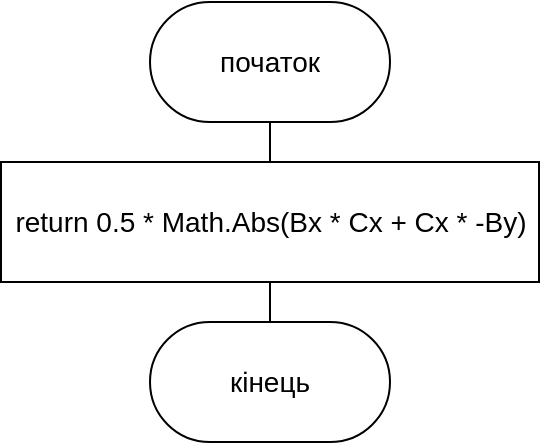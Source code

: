 <mxfile version="22.1.2" type="device" pages="3">
  <diagram id="C5RBs43oDa-KdzZeNtuy" name="CalcTriangleSquare">
    <mxGraphModel dx="474" dy="477" grid="1" gridSize="10" guides="1" tooltips="1" connect="1" arrows="1" fold="1" page="1" pageScale="1" pageWidth="827" pageHeight="1169" math="0" shadow="0">
      <root>
        <mxCell id="WIyWlLk6GJQsqaUBKTNV-0" />
        <mxCell id="WIyWlLk6GJQsqaUBKTNV-1" parent="WIyWlLk6GJQsqaUBKTNV-0" />
        <mxCell id="2gL2oOnn0Mg9irfDAm8a-0" value="початок" style="rounded=1;whiteSpace=wrap;html=1;arcSize=50;fontSize=14;" vertex="1" parent="WIyWlLk6GJQsqaUBKTNV-1">
          <mxGeometry x="354" y="20" width="120" height="60" as="geometry" />
        </mxCell>
        <mxCell id="2gL2oOnn0Mg9irfDAm8a-3" value="return 0.5 * Math.Abs(Bx * Cx + Cx * -By)" style="rounded=0;whiteSpace=wrap;html=1;fontSize=14;" vertex="1" parent="WIyWlLk6GJQsqaUBKTNV-1">
          <mxGeometry x="279.5" y="100" width="269" height="60" as="geometry" />
        </mxCell>
        <mxCell id="2gL2oOnn0Mg9irfDAm8a-4" value="" style="endArrow=none;html=1;rounded=0;entryX=0.5;entryY=1;entryDx=0;entryDy=0;exitX=0.5;exitY=0;exitDx=0;exitDy=0;fontSize=14;" edge="1" parent="WIyWlLk6GJQsqaUBKTNV-1" source="2gL2oOnn0Mg9irfDAm8a-3" target="2gL2oOnn0Mg9irfDAm8a-0">
          <mxGeometry width="50" height="50" relative="1" as="geometry">
            <mxPoint x="390" y="300" as="sourcePoint" />
            <mxPoint x="440" y="250" as="targetPoint" />
          </mxGeometry>
        </mxCell>
        <mxCell id="2gL2oOnn0Mg9irfDAm8a-6" value="кінець" style="rounded=1;whiteSpace=wrap;html=1;arcSize=50;fontSize=14;" vertex="1" parent="WIyWlLk6GJQsqaUBKTNV-1">
          <mxGeometry x="354" y="180" width="120" height="60" as="geometry" />
        </mxCell>
        <mxCell id="2gL2oOnn0Mg9irfDAm8a-7" value="" style="endArrow=none;html=1;rounded=0;exitX=0.5;exitY=1;exitDx=0;exitDy=0;entryX=0.5;entryY=0;entryDx=0;entryDy=0;fontSize=14;" edge="1" parent="WIyWlLk6GJQsqaUBKTNV-1" source="2gL2oOnn0Mg9irfDAm8a-3" target="2gL2oOnn0Mg9irfDAm8a-6">
          <mxGeometry width="50" height="50" relative="1" as="geometry">
            <mxPoint x="330" y="150" as="sourcePoint" />
            <mxPoint x="380" y="100" as="targetPoint" />
          </mxGeometry>
        </mxCell>
      </root>
    </mxGraphModel>
  </diagram>
  <diagram id="hcGwzmXe8uZUH9uK7yvZ" name="CalcTriangleSquareByPoints">
    <mxGraphModel dx="401" dy="750" grid="1" gridSize="10" guides="1" tooltips="1" connect="1" arrows="1" fold="1" page="1" pageScale="1" pageWidth="827" pageHeight="1169" math="0" shadow="0">
      <root>
        <mxCell id="0" />
        <mxCell id="1" parent="0" />
        <mxCell id="JpygtmGUlaqw3v9l4kDA-1" value="початок" style="rounded=1;whiteSpace=wrap;html=1;arcSize=50;fontSize=14;" vertex="1" parent="1">
          <mxGeometry x="414" y="10" width="120" height="60" as="geometry" />
        </mxCell>
        <mxCell id="JpygtmGUlaqw3v9l4kDA-2" value="MODULE_A = Math.Abs(a)" style="rounded=0;whiteSpace=wrap;html=1;fontSize=14;" vertex="1" parent="1">
          <mxGeometry x="369" y="100" width="210" height="60" as="geometry" />
        </mxCell>
        <mxCell id="JpygtmGUlaqw3v9l4kDA-5" value="MODULE_B = Math.Abs(B)" style="rounded=0;whiteSpace=wrap;html=1;fontSize=14;" vertex="1" parent="1">
          <mxGeometry x="369" y="190" width="210" height="60" as="geometry" />
        </mxCell>
        <mxCell id="JpygtmGUlaqw3v9l4kDA-6" value="tempSquare, solutionSquare = Int.MaxValue" style="rounded=0;whiteSpace=wrap;html=1;fontSize=14;" vertex="1" parent="1">
          <mxGeometry x="369" y="280" width="210" height="60" as="geometry" />
        </mxCell>
        <mxCell id="JpygtmGUlaqw3v9l4kDA-7" value="" style="endArrow=none;html=1;rounded=0;entryX=0.5;entryY=1;entryDx=0;entryDy=0;exitX=0.5;exitY=0;exitDx=0;exitDy=0;fontSize=14;" edge="1" parent="1" source="JpygtmGUlaqw3v9l4kDA-2" target="JpygtmGUlaqw3v9l4kDA-1">
          <mxGeometry width="50" height="50" relative="1" as="geometry">
            <mxPoint x="370" y="290" as="sourcePoint" />
            <mxPoint x="420" y="240" as="targetPoint" />
          </mxGeometry>
        </mxCell>
        <mxCell id="JpygtmGUlaqw3v9l4kDA-8" value="" style="endArrow=none;html=1;rounded=0;entryX=0.5;entryY=0;entryDx=0;entryDy=0;exitX=0.5;exitY=1;exitDx=0;exitDy=0;fontSize=14;" edge="1" parent="1" source="JpygtmGUlaqw3v9l4kDA-2" target="JpygtmGUlaqw3v9l4kDA-5">
          <mxGeometry width="50" height="50" relative="1" as="geometry">
            <mxPoint x="370" y="290" as="sourcePoint" />
            <mxPoint x="420" y="240" as="targetPoint" />
          </mxGeometry>
        </mxCell>
        <mxCell id="JpygtmGUlaqw3v9l4kDA-9" value="" style="endArrow=none;html=1;rounded=0;exitX=0.5;exitY=0;exitDx=0;exitDy=0;entryX=0.5;entryY=1;entryDx=0;entryDy=0;fontSize=14;" edge="1" parent="1" source="JpygtmGUlaqw3v9l4kDA-6" target="JpygtmGUlaqw3v9l4kDA-5">
          <mxGeometry width="50" height="50" relative="1" as="geometry">
            <mxPoint x="370" y="290" as="sourcePoint" />
            <mxPoint x="420" y="240" as="targetPoint" />
          </mxGeometry>
        </mxCell>
        <mxCell id="JpygtmGUlaqw3v9l4kDA-35" style="edgeStyle=orthogonalEdgeStyle;rounded=0;orthogonalLoop=1;jettySize=auto;html=1;exitX=1;exitY=0.5;exitDx=0;exitDy=0;entryX=0.5;entryY=0;entryDx=0;entryDy=0;fontSize=14;" edge="1" parent="1" source="JpygtmGUlaqw3v9l4kDA-10" target="JpygtmGUlaqw3v9l4kDA-36">
          <mxGeometry relative="1" as="geometry">
            <mxPoint x="470" y="1060" as="targetPoint" />
            <Array as="points">
              <mxPoint x="660" y="390" />
              <mxPoint x="660" y="1010" />
              <mxPoint x="470" y="1010" />
            </Array>
          </mxGeometry>
        </mxCell>
        <mxCell id="JpygtmGUlaqw3v9l4kDA-10" value="x = 0; x &amp;lt;= MODULE_A; x++" style="shape=hexagon;perimeter=hexagonPerimeter2;whiteSpace=wrap;html=1;fixedSize=1;fontSize=14;" vertex="1" parent="1">
          <mxGeometry x="339" y="370" width="270" height="40" as="geometry" />
        </mxCell>
        <mxCell id="JpygtmGUlaqw3v9l4kDA-11" value="" style="endArrow=none;html=1;rounded=0;exitX=0.5;exitY=1;exitDx=0;exitDy=0;entryX=0.5;entryY=0;entryDx=0;entryDy=0;fontSize=14;" edge="1" parent="1" source="JpygtmGUlaqw3v9l4kDA-6" target="JpygtmGUlaqw3v9l4kDA-10">
          <mxGeometry width="50" height="50" relative="1" as="geometry">
            <mxPoint x="510" y="410" as="sourcePoint" />
            <mxPoint x="560" y="360" as="targetPoint" />
          </mxGeometry>
        </mxCell>
        <mxCell id="JpygtmGUlaqw3v9l4kDA-34" style="edgeStyle=orthogonalEdgeStyle;rounded=0;orthogonalLoop=1;jettySize=auto;html=1;entryX=0;entryY=0.5;entryDx=0;entryDy=0;fontSize=14;" edge="1" parent="1" source="JpygtmGUlaqw3v9l4kDA-12" target="JpygtmGUlaqw3v9l4kDA-10">
          <mxGeometry relative="1" as="geometry">
            <mxPoint x="200" y="390" as="targetPoint" />
            <Array as="points">
              <mxPoint x="650" y="450" />
              <mxPoint x="650" y="1000" />
              <mxPoint x="270" y="1000" />
              <mxPoint x="270" y="390" />
            </Array>
          </mxGeometry>
        </mxCell>
        <mxCell id="JpygtmGUlaqw3v9l4kDA-12" value="y = 0; y &amp;lt;= MODULE_B; y++" style="shape=hexagon;perimeter=hexagonPerimeter2;whiteSpace=wrap;html=1;fixedSize=1;fontSize=14;" vertex="1" parent="1">
          <mxGeometry x="339" y="430" width="270" height="40" as="geometry" />
        </mxCell>
        <mxCell id="JpygtmGUlaqw3v9l4kDA-14" value="" style="endArrow=none;html=1;rounded=0;exitX=0.5;exitY=1;exitDx=0;exitDy=0;entryX=0.5;entryY=0;entryDx=0;entryDy=0;fontSize=14;" edge="1" parent="1" source="JpygtmGUlaqw3v9l4kDA-10" target="JpygtmGUlaqw3v9l4kDA-12">
          <mxGeometry width="50" height="50" relative="1" as="geometry">
            <mxPoint x="490" y="400" as="sourcePoint" />
            <mxPoint x="540" y="350" as="targetPoint" />
          </mxGeometry>
        </mxCell>
        <mxCell id="JpygtmGUlaqw3v9l4kDA-15" value="tempSquare = CalcTriangleSquare(MODULE_A, MODULE_B, x,y)" style="rounded=0;whiteSpace=wrap;html=1;fontSize=14;" vertex="1" parent="1">
          <mxGeometry x="314" y="500" width="320" height="60" as="geometry" />
        </mxCell>
        <mxCell id="JpygtmGUlaqw3v9l4kDA-16" value="" style="endArrow=none;html=1;rounded=0;exitX=0.5;exitY=1;exitDx=0;exitDy=0;entryX=0.5;entryY=0;entryDx=0;entryDy=0;fontSize=14;" edge="1" parent="1" source="JpygtmGUlaqw3v9l4kDA-12" target="JpygtmGUlaqw3v9l4kDA-15">
          <mxGeometry width="50" height="50" relative="1" as="geometry">
            <mxPoint x="510" y="360" as="sourcePoint" />
            <mxPoint x="560" y="310" as="targetPoint" />
          </mxGeometry>
        </mxCell>
        <mxCell id="JpygtmGUlaqw3v9l4kDA-33" style="edgeStyle=orthogonalEdgeStyle;rounded=0;orthogonalLoop=1;jettySize=auto;html=1;fontSize=14;exitX=1;exitY=0.5;exitDx=0;exitDy=0;" edge="1" parent="1" source="JpygtmGUlaqw3v9l4kDA-17">
          <mxGeometry relative="1" as="geometry">
            <mxPoint x="474" y="940" as="targetPoint" />
            <Array as="points">
              <mxPoint x="640" y="660" />
              <mxPoint x="640" y="940" />
            </Array>
          </mxGeometry>
        </mxCell>
        <mxCell id="JpygtmGUlaqw3v9l4kDA-17" value="tempSquare != 0 &amp;amp;&amp;amp; tempSquare &amp;lt; solutionSquare&amp;nbsp;" style="rhombus;whiteSpace=wrap;html=1;fontSize=14;" vertex="1" parent="1">
          <mxGeometry x="327.5" y="585" width="293" height="150" as="geometry" />
        </mxCell>
        <mxCell id="JpygtmGUlaqw3v9l4kDA-18" value="" style="endArrow=none;html=1;rounded=0;exitX=0.5;exitY=1;exitDx=0;exitDy=0;entryX=0.5;entryY=0;entryDx=0;entryDy=0;fontSize=14;" edge="1" parent="1" source="JpygtmGUlaqw3v9l4kDA-15" target="JpygtmGUlaqw3v9l4kDA-17">
          <mxGeometry width="50" height="50" relative="1" as="geometry">
            <mxPoint x="580" y="560" as="sourcePoint" />
            <mxPoint x="630" y="510" as="targetPoint" />
          </mxGeometry>
        </mxCell>
        <mxCell id="JpygtmGUlaqw3v9l4kDA-22" value="" style="endArrow=none;html=1;rounded=0;exitX=0.5;exitY=1;exitDx=0;exitDy=0;entryX=0.5;entryY=0;entryDx=0;entryDy=0;fontSize=14;" edge="1" parent="1" source="JpygtmGUlaqw3v9l4kDA-17" target="JpygtmGUlaqw3v9l4kDA-23">
          <mxGeometry width="50" height="50" relative="1" as="geometry">
            <mxPoint x="500" y="660" as="sourcePoint" />
            <mxPoint x="474" y="770" as="targetPoint" />
          </mxGeometry>
        </mxCell>
        <mxCell id="JpygtmGUlaqw3v9l4kDA-23" value="solutionSquare = tempSquare" style="rounded=0;whiteSpace=wrap;html=1;fontSize=14;" vertex="1" parent="1">
          <mxGeometry x="369" y="750" width="210" height="60" as="geometry" />
        </mxCell>
        <mxCell id="JpygtmGUlaqw3v9l4kDA-24" value="Cx = x" style="rounded=0;whiteSpace=wrap;html=1;fontSize=14;" vertex="1" parent="1">
          <mxGeometry x="424" y="830" width="100" height="40" as="geometry" />
        </mxCell>
        <mxCell id="JpygtmGUlaqw3v9l4kDA-25" value="Cy = y" style="rounded=0;whiteSpace=wrap;html=1;fontSize=14;" vertex="1" parent="1">
          <mxGeometry x="421" y="890" width="106" height="40" as="geometry" />
        </mxCell>
        <mxCell id="JpygtmGUlaqw3v9l4kDA-28" value="" style="endArrow=none;html=1;rounded=0;exitX=0.5;exitY=1;exitDx=0;exitDy=0;entryX=0.5;entryY=0;entryDx=0;entryDy=0;fontSize=14;" edge="1" parent="1" source="JpygtmGUlaqw3v9l4kDA-23" target="JpygtmGUlaqw3v9l4kDA-24">
          <mxGeometry width="50" height="50" relative="1" as="geometry">
            <mxPoint x="500" y="890" as="sourcePoint" />
            <mxPoint x="550" y="840" as="targetPoint" />
          </mxGeometry>
        </mxCell>
        <mxCell id="JpygtmGUlaqw3v9l4kDA-29" value="" style="endArrow=none;html=1;rounded=0;exitX=0.5;exitY=1;exitDx=0;exitDy=0;entryX=0.5;entryY=0;entryDx=0;entryDy=0;fontSize=14;" edge="1" parent="1" source="JpygtmGUlaqw3v9l4kDA-24" target="JpygtmGUlaqw3v9l4kDA-25">
          <mxGeometry width="50" height="50" relative="1" as="geometry">
            <mxPoint x="500" y="890" as="sourcePoint" />
            <mxPoint x="550" y="840" as="targetPoint" />
          </mxGeometry>
        </mxCell>
        <mxCell id="JpygtmGUlaqw3v9l4kDA-32" value="" style="endArrow=classic;html=1;rounded=0;exitX=0.5;exitY=1;exitDx=0;exitDy=0;entryX=0;entryY=0.5;entryDx=0;entryDy=0;fontSize=14;" edge="1" parent="1" source="JpygtmGUlaqw3v9l4kDA-25" target="JpygtmGUlaqw3v9l4kDA-12">
          <mxGeometry width="50" height="50" relative="1" as="geometry">
            <mxPoint x="480" y="900" as="sourcePoint" />
            <mxPoint x="530" y="850" as="targetPoint" />
            <Array as="points">
              <mxPoint x="474" y="960" />
              <mxPoint x="280" y="960" />
              <mxPoint x="280" y="450" />
            </Array>
          </mxGeometry>
        </mxCell>
        <mxCell id="JpygtmGUlaqw3v9l4kDA-36" value="Console.WriteLine($&quot;Coordinates of point C equals: ({(a &amp;lt; 0 &amp;amp;&amp;amp; Cx != 0 ? &#39;-&#39; : &#39; &#39;)}{Cx}; {(b &amp;lt; 0 &amp;amp;&amp;amp; Cy != 0 ? &#39;-&#39; : &#39; &#39;)}{Cy})&quot;);" style="rounded=0;whiteSpace=wrap;html=1;fontSize=14;" vertex="1" parent="1">
          <mxGeometry x="224" y="1050" width="500" height="50" as="geometry" />
        </mxCell>
        <mxCell id="d_9o4Xgy9qufNJkykhdH-1" value="кінець" style="rounded=1;whiteSpace=wrap;html=1;arcSize=50;fontSize=14;" vertex="1" parent="1">
          <mxGeometry x="414" y="1130" width="120" height="60" as="geometry" />
        </mxCell>
        <mxCell id="d_9o4Xgy9qufNJkykhdH-2" value="" style="endArrow=none;html=1;rounded=0;exitX=0.5;exitY=1;exitDx=0;exitDy=0;entryX=0.5;entryY=0;entryDx=0;entryDy=0;fontSize=14;" edge="1" parent="1" source="JpygtmGUlaqw3v9l4kDA-36" target="d_9o4Xgy9qufNJkykhdH-1">
          <mxGeometry width="50" height="50" relative="1" as="geometry">
            <mxPoint x="490" y="1010" as="sourcePoint" />
            <mxPoint x="540" y="960" as="targetPoint" />
          </mxGeometry>
        </mxCell>
      </root>
    </mxGraphModel>
  </diagram>
  <diagram id="D_TkBBiLMvCi2XJ1w8T1" name="main">
    <mxGraphModel dx="281" dy="525" grid="1" gridSize="10" guides="1" tooltips="1" connect="1" arrows="1" fold="1" page="1" pageScale="1" pageWidth="827" pageHeight="1169" math="0" shadow="0">
      <root>
        <mxCell id="0" />
        <mxCell id="1" parent="0" />
        <mxCell id="FIGc3ahPfYkUu31fIUGB-1" value="початок" style="rounded=1;whiteSpace=wrap;html=1;arcSize=50;fontSize=14;" vertex="1" parent="1">
          <mxGeometry x="310" y="30" width="120" height="60" as="geometry" />
        </mxCell>
        <mxCell id="FIGc3ahPfYkUu31fIUGB-2" value="CalcTriangleByPointers(a,b)" style="rounded=0;whiteSpace=wrap;html=1;fontSize=14;" vertex="1" parent="1">
          <mxGeometry x="280" y="110" width="180" height="60" as="geometry" />
        </mxCell>
        <mxCell id="FIGc3ahPfYkUu31fIUGB-3" value="" style="endArrow=none;html=1;rounded=0;entryX=0.5;entryY=1;entryDx=0;entryDy=0;exitX=0.5;exitY=0;exitDx=0;exitDy=0;fontSize=14;" edge="1" parent="1" source="FIGc3ahPfYkUu31fIUGB-2" target="FIGc3ahPfYkUu31fIUGB-1">
          <mxGeometry width="50" height="50" relative="1" as="geometry">
            <mxPoint x="360" y="200" as="sourcePoint" />
            <mxPoint x="410" y="150" as="targetPoint" />
          </mxGeometry>
        </mxCell>
        <mxCell id="Lc5O7hBPrEEFBYivPmic-1" value="кінець" style="rounded=1;whiteSpace=wrap;html=1;arcSize=50;fontSize=14;" vertex="1" parent="1">
          <mxGeometry x="310" y="190" width="120" height="60" as="geometry" />
        </mxCell>
        <mxCell id="Lc5O7hBPrEEFBYivPmic-2" value="" style="endArrow=none;html=1;rounded=0;exitX=0.5;exitY=1;exitDx=0;exitDy=0;entryX=0.5;entryY=0;entryDx=0;entryDy=0;fontSize=14;" edge="1" parent="1" source="FIGc3ahPfYkUu31fIUGB-2" target="Lc5O7hBPrEEFBYivPmic-1">
          <mxGeometry width="50" height="50" relative="1" as="geometry">
            <mxPoint x="360" y="150" as="sourcePoint" />
            <mxPoint x="410" y="100" as="targetPoint" />
          </mxGeometry>
        </mxCell>
        <mxCell id="Lc5O7hBPrEEFBYivPmic-3" style="edgeStyle=orthogonalEdgeStyle;rounded=0;orthogonalLoop=1;jettySize=auto;html=1;exitX=0.5;exitY=1;exitDx=0;exitDy=0;fontSize=14;" edge="1" parent="1" source="Lc5O7hBPrEEFBYivPmic-1" target="Lc5O7hBPrEEFBYivPmic-1">
          <mxGeometry relative="1" as="geometry" />
        </mxCell>
      </root>
    </mxGraphModel>
  </diagram>
</mxfile>

